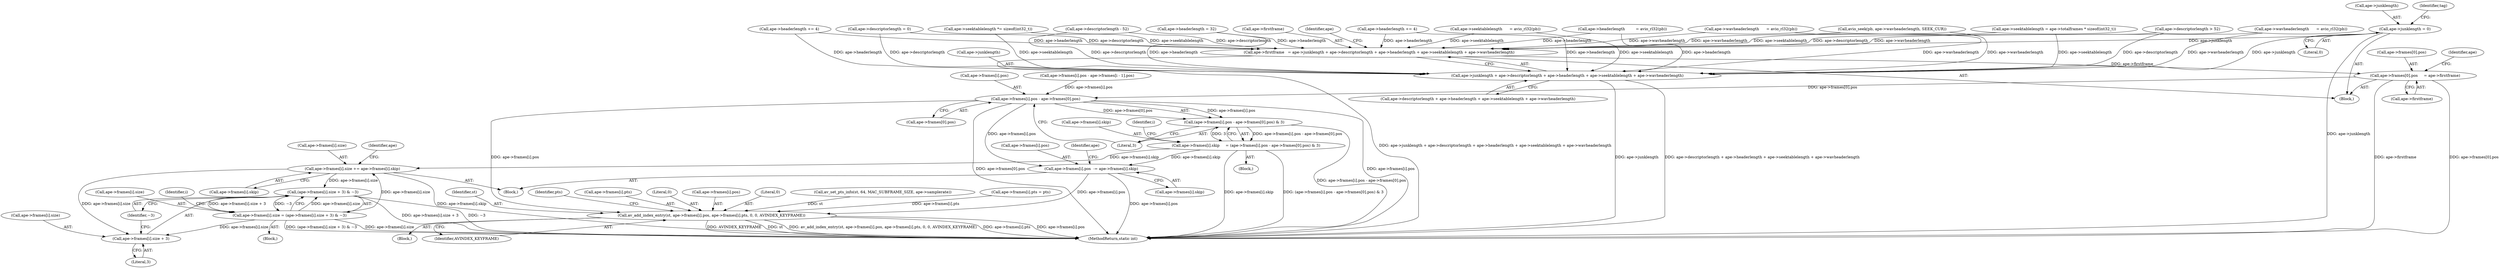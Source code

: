 digraph "0_FFmpeg_8312e3fc9041027a33c8bc667bb99740fdf41dd5@pointer" {
"1000129" [label="(Call,ape->junklength = 0)"];
"1000558" [label="(Call,ape->firstframe   = ape->junklength + ape->descriptorlength + ape->headerlength + ape->seektablelength + ape->wavheaderlength)"];
"1000649" [label="(Call,ape->frames[0].pos     = ape->firstframe)"];
"1000752" [label="(Call,ape->frames[i].pos - ape->frames[0].pos)"];
"1000751" [label="(Call,(ape->frames[i].pos - ape->frames[0].pos) & 3)"];
"1000743" [label="(Call,ape->frames[i].skip     = (ape->frames[i].pos - ape->frames[0].pos) & 3)"];
"1000821" [label="(Call,ape->frames[i].pos  -= ape->frames[i].skip)"];
"1001093" [label="(Call,av_add_index_entry(st, ape->frames[i].pos, ape->frames[i].pts, 0, 0, AVINDEX_KEYFRAME))"];
"1000836" [label="(Call,ape->frames[i].size += ape->frames[i].skip)"];
"1000859" [label="(Call,(ape->frames[i].size + 3) & ~3)"];
"1000851" [label="(Call,ape->frames[i].size = (ape->frames[i].size + 3) & ~3)"];
"1000860" [label="(Call,ape->frames[i].size + 3)"];
"1000562" [label="(Call,ape->junklength + ape->descriptorlength + ape->headerlength + ape->seektablelength + ape->wavheaderlength)"];
"1000859" [label="(Call,(ape->frames[i].size + 3) & ~3)"];
"1001084" [label="(Call,ape->frames[i].pts = pts)"];
"1000562" [label="(Call,ape->junklength + ape->descriptorlength + ape->headerlength + ape->seektablelength + ape->wavheaderlength)"];
"1000559" [label="(Call,ape->firstframe)"];
"1000691" [label="(Block,)"];
"1000500" [label="(Call,avio_seek(pb, ape->wavheaderlength, SEEK_CUR))"];
"1000649" [label="(Call,ape->frames[0].pos     = ape->firstframe)"];
"1000411" [label="(Call,ape->seektablelength = ape->totalframes * sizeof(int32_t))"];
"1000767" [label="(Literal,3)"];
"1000212" [label="(Call,ape->seektablelength      = avio_rl32(pb))"];
"1000256" [label="(Call,ape->descriptorlength - 52)"];
"1000130" [label="(Call,ape->junklength)"];
"1000810" [label="(Identifier,i)"];
"1000249" [label="(Call,ape->descriptorlength > 52)"];
"1000381" [label="(Call,ape->headerlength += 4)"];
"1000868" [label="(Literal,3)"];
"1000206" [label="(Call,ape->headerlength         = avio_rl32(pb))"];
"1000840" [label="(Identifier,ape)"];
"1000752" [label="(Call,ape->frames[i].pos - ape->frames[0].pos)"];
"1000111" [label="(Block,)"];
"1000760" [label="(Call,ape->frames[0].pos)"];
"1000837" [label="(Call,ape->frames[i].size)"];
"1000851" [label="(Call,ape->frames[i].size = (ape->frames[i].size + 3) & ~3)"];
"1001094" [label="(Identifier,st)"];
"1001113" [label="(Identifier,pts)"];
"1001093" [label="(Call,av_add_index_entry(st, ape->frames[i].pos, ape->frames[i].pts, 0, 0, AVINDEX_KEYFRAME))"];
"1000751" [label="(Call,(ape->frames[i].pos - ape->frames[0].pos) & 3)"];
"1001083" [label="(Block,)"];
"1000650" [label="(Call,ape->frames[0].pos)"];
"1000743" [label="(Call,ape->frames[i].skip     = (ape->frames[i].pos - ape->frames[0].pos) & 3)"];
"1000820" [label="(Block,)"];
"1000135" [label="(Identifier,tag)"];
"1000829" [label="(Call,ape->frames[i].skip)"];
"1000346" [label="(Call,ape->wavheaderlength      = avio_rl32(pb))"];
"1000855" [label="(Identifier,ape)"];
"1000312" [label="(Call,ape->descriptorlength = 0)"];
"1000861" [label="(Call,ape->frames[i].size)"];
"1000404" [label="(Call,ape->seektablelength *= sizeof(int32_t))"];
"1000664" [label="(Identifier,ape)"];
"1000726" [label="(Call,ape->frames[i].pos - ape->frames[i - 1].pos)"];
"1000129" [label="(Call,ape->junklength = 0)"];
"1000744" [label="(Call,ape->frames[i].skip)"];
"1000133" [label="(Literal,0)"];
"1000860" [label="(Call,ape->frames[i].size + 3)"];
"1000690" [label="(Identifier,i)"];
"1000753" [label="(Call,ape->frames[i].pos)"];
"1000836" [label="(Call,ape->frames[i].size += ape->frames[i].skip)"];
"1000852" [label="(Call,ape->frames[i].size)"];
"1000563" [label="(Call,ape->junklength)"];
"1000869" [label="(Identifier,~3)"];
"1000822" [label="(Call,ape->frames[i].pos)"];
"1000399" [label="(Call,ape->headerlength += 4)"];
"1001111" [label="(Identifier,AVINDEX_KEYFRAME)"];
"1000218" [label="(Call,ape->wavheaderlength      = avio_rl32(pb))"];
"1000657" [label="(Call,ape->firstframe)"];
"1000317" [label="(Call,ape->headerlength = 32)"];
"1001121" [label="(MethodReturn,static int)"];
"1000558" [label="(Call,ape->firstframe   = ape->junklength + ape->descriptorlength + ape->headerlength + ape->seektablelength + ape->wavheaderlength)"];
"1000821" [label="(Call,ape->frames[i].pos  -= ape->frames[i].skip)"];
"1001102" [label="(Call,ape->frames[i].pts)"];
"1001109" [label="(Literal,0)"];
"1000844" [label="(Call,ape->frames[i].skip)"];
"1000566" [label="(Call,ape->descriptorlength + ape->headerlength + ape->seektablelength + ape->wavheaderlength)"];
"1001095" [label="(Call,ape->frames[i].pos)"];
"1000583" [label="(Identifier,ape)"];
"1001110" [label="(Literal,0)"];
"1000811" [label="(Block,)"];
"1001014" [label="(Call,av_set_pts_info(st, 64, MAC_SUBFRAME_SIZE, ape->samplerate))"];
"1000129" -> "1000111"  [label="AST: "];
"1000129" -> "1000133"  [label="CFG: "];
"1000130" -> "1000129"  [label="AST: "];
"1000133" -> "1000129"  [label="AST: "];
"1000135" -> "1000129"  [label="CFG: "];
"1000129" -> "1001121"  [label="DDG: ape->junklength"];
"1000129" -> "1000558"  [label="DDG: ape->junklength"];
"1000129" -> "1000562"  [label="DDG: ape->junklength"];
"1000558" -> "1000111"  [label="AST: "];
"1000558" -> "1000562"  [label="CFG: "];
"1000559" -> "1000558"  [label="AST: "];
"1000562" -> "1000558"  [label="AST: "];
"1000583" -> "1000558"  [label="CFG: "];
"1000558" -> "1001121"  [label="DDG: ape->junklength + ape->descriptorlength + ape->headerlength + ape->seektablelength + ape->wavheaderlength"];
"1000312" -> "1000558"  [label="DDG: ape->descriptorlength"];
"1000256" -> "1000558"  [label="DDG: ape->descriptorlength"];
"1000249" -> "1000558"  [label="DDG: ape->descriptorlength"];
"1000317" -> "1000558"  [label="DDG: ape->headerlength"];
"1000381" -> "1000558"  [label="DDG: ape->headerlength"];
"1000399" -> "1000558"  [label="DDG: ape->headerlength"];
"1000206" -> "1000558"  [label="DDG: ape->headerlength"];
"1000404" -> "1000558"  [label="DDG: ape->seektablelength"];
"1000411" -> "1000558"  [label="DDG: ape->seektablelength"];
"1000212" -> "1000558"  [label="DDG: ape->seektablelength"];
"1000218" -> "1000558"  [label="DDG: ape->wavheaderlength"];
"1000346" -> "1000558"  [label="DDG: ape->wavheaderlength"];
"1000500" -> "1000558"  [label="DDG: ape->wavheaderlength"];
"1000558" -> "1000649"  [label="DDG: ape->firstframe"];
"1000649" -> "1000111"  [label="AST: "];
"1000649" -> "1000657"  [label="CFG: "];
"1000650" -> "1000649"  [label="AST: "];
"1000657" -> "1000649"  [label="AST: "];
"1000664" -> "1000649"  [label="CFG: "];
"1000649" -> "1001121"  [label="DDG: ape->frames[0].pos"];
"1000649" -> "1001121"  [label="DDG: ape->firstframe"];
"1000649" -> "1000752"  [label="DDG: ape->frames[0].pos"];
"1000752" -> "1000751"  [label="AST: "];
"1000752" -> "1000760"  [label="CFG: "];
"1000753" -> "1000752"  [label="AST: "];
"1000760" -> "1000752"  [label="AST: "];
"1000767" -> "1000752"  [label="CFG: "];
"1000752" -> "1001121"  [label="DDG: ape->frames[0].pos"];
"1000752" -> "1001121"  [label="DDG: ape->frames[i].pos"];
"1000752" -> "1000751"  [label="DDG: ape->frames[i].pos"];
"1000752" -> "1000751"  [label="DDG: ape->frames[0].pos"];
"1000726" -> "1000752"  [label="DDG: ape->frames[i].pos"];
"1000752" -> "1000821"  [label="DDG: ape->frames[i].pos"];
"1000752" -> "1001093"  [label="DDG: ape->frames[i].pos"];
"1000751" -> "1000743"  [label="AST: "];
"1000751" -> "1000767"  [label="CFG: "];
"1000767" -> "1000751"  [label="AST: "];
"1000743" -> "1000751"  [label="CFG: "];
"1000751" -> "1001121"  [label="DDG: ape->frames[i].pos - ape->frames[0].pos"];
"1000751" -> "1000743"  [label="DDG: ape->frames[i].pos - ape->frames[0].pos"];
"1000751" -> "1000743"  [label="DDG: 3"];
"1000743" -> "1000691"  [label="AST: "];
"1000744" -> "1000743"  [label="AST: "];
"1000690" -> "1000743"  [label="CFG: "];
"1000743" -> "1001121"  [label="DDG: (ape->frames[i].pos - ape->frames[0].pos) & 3"];
"1000743" -> "1001121"  [label="DDG: ape->frames[i].skip"];
"1000743" -> "1000821"  [label="DDG: ape->frames[i].skip"];
"1000743" -> "1000836"  [label="DDG: ape->frames[i].skip"];
"1000821" -> "1000820"  [label="AST: "];
"1000821" -> "1000829"  [label="CFG: "];
"1000822" -> "1000821"  [label="AST: "];
"1000829" -> "1000821"  [label="AST: "];
"1000840" -> "1000821"  [label="CFG: "];
"1000821" -> "1001121"  [label="DDG: ape->frames[i].pos"];
"1000821" -> "1001093"  [label="DDG: ape->frames[i].pos"];
"1001093" -> "1001083"  [label="AST: "];
"1001093" -> "1001111"  [label="CFG: "];
"1001094" -> "1001093"  [label="AST: "];
"1001095" -> "1001093"  [label="AST: "];
"1001102" -> "1001093"  [label="AST: "];
"1001109" -> "1001093"  [label="AST: "];
"1001110" -> "1001093"  [label="AST: "];
"1001111" -> "1001093"  [label="AST: "];
"1001113" -> "1001093"  [label="CFG: "];
"1001093" -> "1001121"  [label="DDG: AVINDEX_KEYFRAME"];
"1001093" -> "1001121"  [label="DDG: st"];
"1001093" -> "1001121"  [label="DDG: av_add_index_entry(st, ape->frames[i].pos, ape->frames[i].pts, 0, 0, AVINDEX_KEYFRAME)"];
"1001093" -> "1001121"  [label="DDG: ape->frames[i].pts"];
"1001093" -> "1001121"  [label="DDG: ape->frames[i].pos"];
"1001014" -> "1001093"  [label="DDG: st"];
"1001084" -> "1001093"  [label="DDG: ape->frames[i].pts"];
"1000836" -> "1000820"  [label="AST: "];
"1000836" -> "1000844"  [label="CFG: "];
"1000837" -> "1000836"  [label="AST: "];
"1000844" -> "1000836"  [label="AST: "];
"1000855" -> "1000836"  [label="CFG: "];
"1000836" -> "1001121"  [label="DDG: ape->frames[i].skip"];
"1000851" -> "1000836"  [label="DDG: ape->frames[i].size"];
"1000836" -> "1000859"  [label="DDG: ape->frames[i].size"];
"1000836" -> "1000860"  [label="DDG: ape->frames[i].size"];
"1000859" -> "1000851"  [label="AST: "];
"1000859" -> "1000869"  [label="CFG: "];
"1000860" -> "1000859"  [label="AST: "];
"1000869" -> "1000859"  [label="AST: "];
"1000851" -> "1000859"  [label="CFG: "];
"1000859" -> "1001121"  [label="DDG: ape->frames[i].size + 3"];
"1000859" -> "1001121"  [label="DDG: ~3"];
"1000859" -> "1000851"  [label="DDG: ape->frames[i].size + 3"];
"1000859" -> "1000851"  [label="DDG: ~3"];
"1000851" -> "1000859"  [label="DDG: ape->frames[i].size"];
"1000851" -> "1000811"  [label="AST: "];
"1000852" -> "1000851"  [label="AST: "];
"1000810" -> "1000851"  [label="CFG: "];
"1000851" -> "1001121"  [label="DDG: ape->frames[i].size"];
"1000851" -> "1001121"  [label="DDG: (ape->frames[i].size + 3) & ~3"];
"1000851" -> "1000860"  [label="DDG: ape->frames[i].size"];
"1000860" -> "1000868"  [label="CFG: "];
"1000861" -> "1000860"  [label="AST: "];
"1000868" -> "1000860"  [label="AST: "];
"1000869" -> "1000860"  [label="CFG: "];
"1000562" -> "1000566"  [label="CFG: "];
"1000563" -> "1000562"  [label="AST: "];
"1000566" -> "1000562"  [label="AST: "];
"1000562" -> "1001121"  [label="DDG: ape->junklength"];
"1000562" -> "1001121"  [label="DDG: ape->descriptorlength + ape->headerlength + ape->seektablelength + ape->wavheaderlength"];
"1000312" -> "1000562"  [label="DDG: ape->descriptorlength"];
"1000256" -> "1000562"  [label="DDG: ape->descriptorlength"];
"1000249" -> "1000562"  [label="DDG: ape->descriptorlength"];
"1000317" -> "1000562"  [label="DDG: ape->headerlength"];
"1000381" -> "1000562"  [label="DDG: ape->headerlength"];
"1000399" -> "1000562"  [label="DDG: ape->headerlength"];
"1000206" -> "1000562"  [label="DDG: ape->headerlength"];
"1000404" -> "1000562"  [label="DDG: ape->seektablelength"];
"1000411" -> "1000562"  [label="DDG: ape->seektablelength"];
"1000212" -> "1000562"  [label="DDG: ape->seektablelength"];
"1000218" -> "1000562"  [label="DDG: ape->wavheaderlength"];
"1000346" -> "1000562"  [label="DDG: ape->wavheaderlength"];
"1000500" -> "1000562"  [label="DDG: ape->wavheaderlength"];
}
